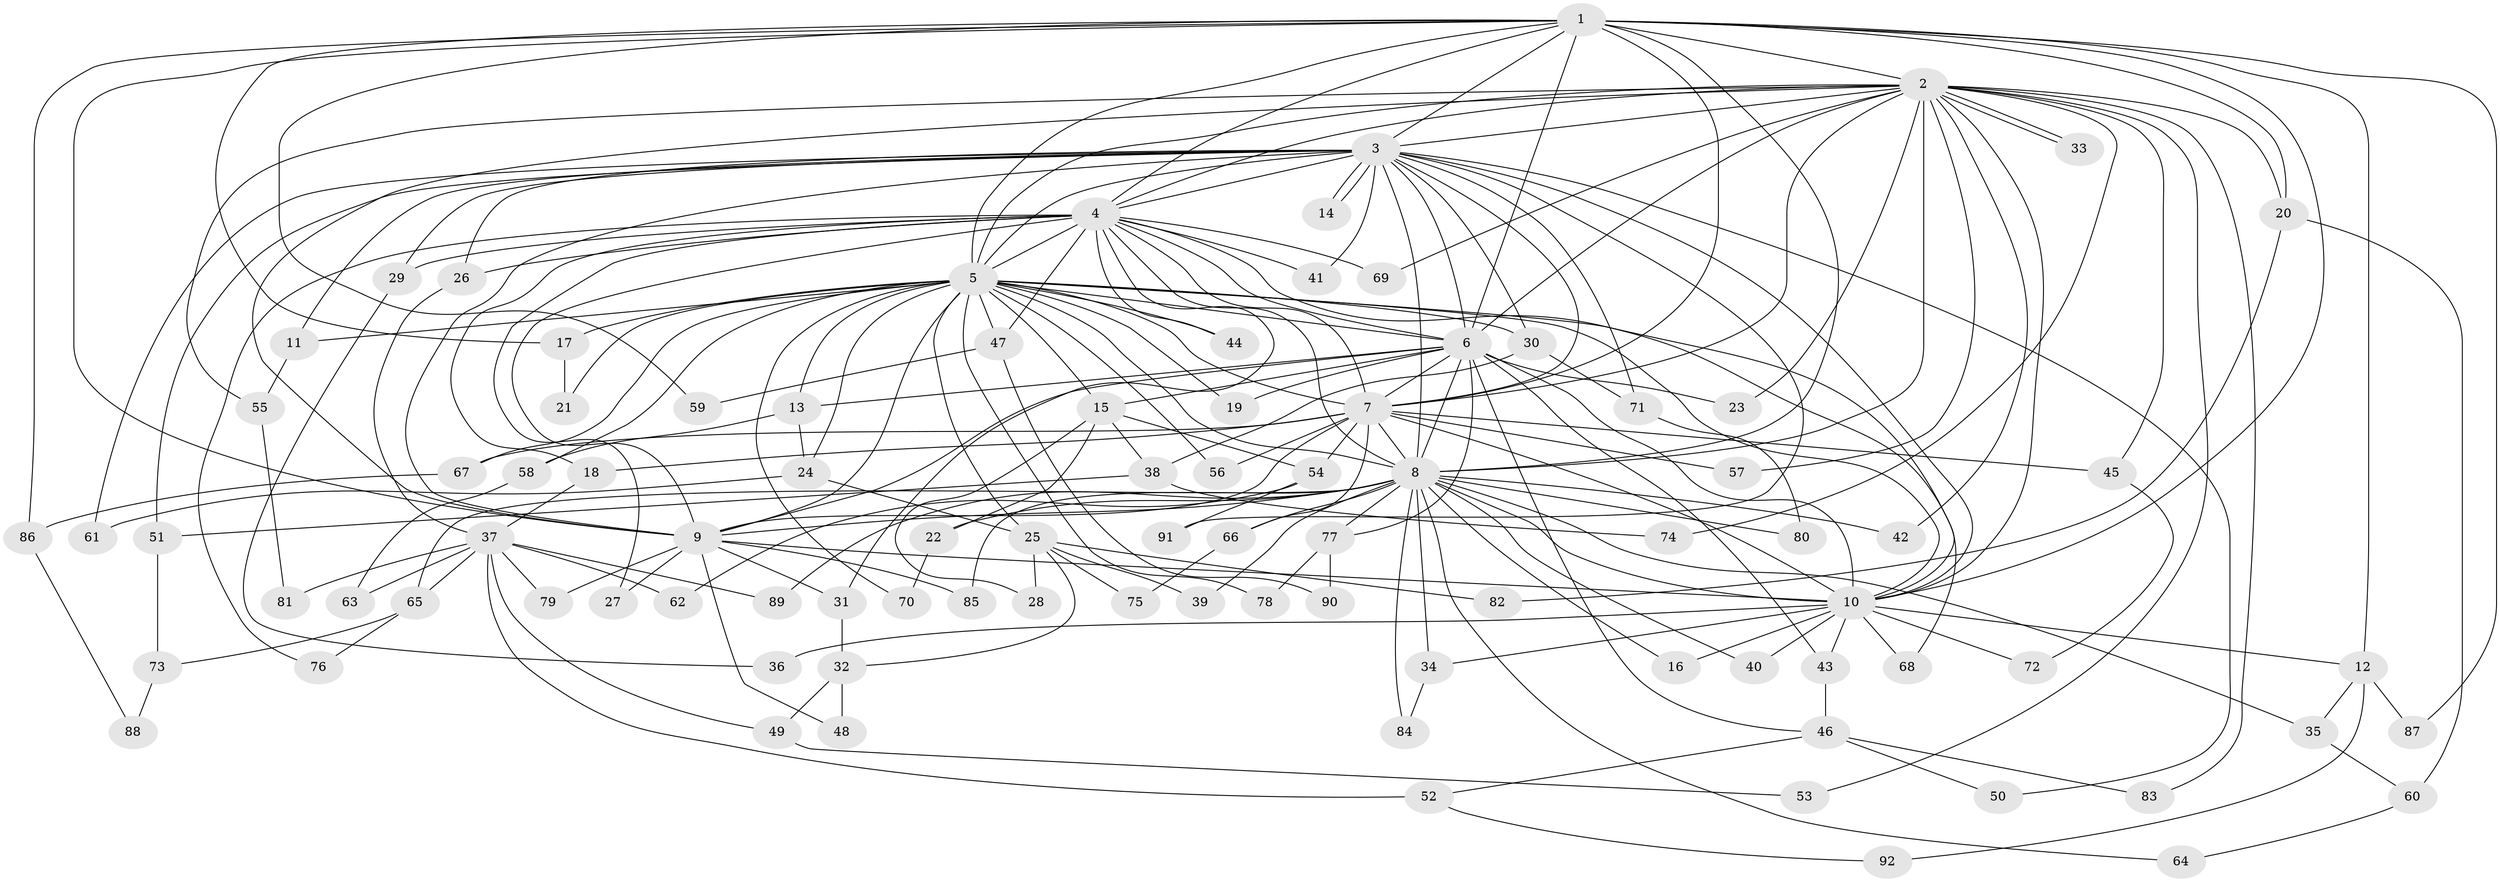 // coarse degree distribution, {16: 0.021739130434782608, 15: 0.021739130434782608, 13: 0.021739130434782608, 9: 0.021739130434782608, 14: 0.021739130434782608, 10: 0.021739130434782608, 23: 0.021739130434782608, 11: 0.043478260869565216, 5: 0.06521739130434782, 1: 0.08695652173913043, 8: 0.043478260869565216, 2: 0.41304347826086957, 3: 0.10869565217391304, 4: 0.08695652173913043}
// Generated by graph-tools (version 1.1) at 2025/49/03/04/25 22:49:54]
// undirected, 92 vertices, 209 edges
graph export_dot {
  node [color=gray90,style=filled];
  1;
  2;
  3;
  4;
  5;
  6;
  7;
  8;
  9;
  10;
  11;
  12;
  13;
  14;
  15;
  16;
  17;
  18;
  19;
  20;
  21;
  22;
  23;
  24;
  25;
  26;
  27;
  28;
  29;
  30;
  31;
  32;
  33;
  34;
  35;
  36;
  37;
  38;
  39;
  40;
  41;
  42;
  43;
  44;
  45;
  46;
  47;
  48;
  49;
  50;
  51;
  52;
  53;
  54;
  55;
  56;
  57;
  58;
  59;
  60;
  61;
  62;
  63;
  64;
  65;
  66;
  67;
  68;
  69;
  70;
  71;
  72;
  73;
  74;
  75;
  76;
  77;
  78;
  79;
  80;
  81;
  82;
  83;
  84;
  85;
  86;
  87;
  88;
  89;
  90;
  91;
  92;
  1 -- 2;
  1 -- 3;
  1 -- 4;
  1 -- 5;
  1 -- 6;
  1 -- 7;
  1 -- 8;
  1 -- 9;
  1 -- 10;
  1 -- 12;
  1 -- 17;
  1 -- 20;
  1 -- 59;
  1 -- 86;
  1 -- 87;
  2 -- 3;
  2 -- 4;
  2 -- 5;
  2 -- 6;
  2 -- 7;
  2 -- 8;
  2 -- 9;
  2 -- 10;
  2 -- 20;
  2 -- 23;
  2 -- 33;
  2 -- 33;
  2 -- 42;
  2 -- 45;
  2 -- 53;
  2 -- 55;
  2 -- 57;
  2 -- 69;
  2 -- 74;
  2 -- 83;
  3 -- 4;
  3 -- 5;
  3 -- 6;
  3 -- 7;
  3 -- 8;
  3 -- 9;
  3 -- 10;
  3 -- 11;
  3 -- 14;
  3 -- 14;
  3 -- 26;
  3 -- 29;
  3 -- 30;
  3 -- 41;
  3 -- 50;
  3 -- 51;
  3 -- 61;
  3 -- 71;
  3 -- 91;
  4 -- 5;
  4 -- 6;
  4 -- 7;
  4 -- 8;
  4 -- 9;
  4 -- 10;
  4 -- 18;
  4 -- 26;
  4 -- 27;
  4 -- 29;
  4 -- 31;
  4 -- 41;
  4 -- 44;
  4 -- 47;
  4 -- 69;
  4 -- 76;
  5 -- 6;
  5 -- 7;
  5 -- 8;
  5 -- 9;
  5 -- 10;
  5 -- 11;
  5 -- 13;
  5 -- 15;
  5 -- 17;
  5 -- 19;
  5 -- 21;
  5 -- 24;
  5 -- 25;
  5 -- 30;
  5 -- 44;
  5 -- 47;
  5 -- 56;
  5 -- 58;
  5 -- 67;
  5 -- 68;
  5 -- 70;
  5 -- 78;
  6 -- 7;
  6 -- 8;
  6 -- 9;
  6 -- 10;
  6 -- 13;
  6 -- 15;
  6 -- 19;
  6 -- 23;
  6 -- 43;
  6 -- 46;
  6 -- 77;
  7 -- 8;
  7 -- 9;
  7 -- 10;
  7 -- 18;
  7 -- 45;
  7 -- 54;
  7 -- 56;
  7 -- 57;
  7 -- 66;
  7 -- 67;
  8 -- 9;
  8 -- 10;
  8 -- 16;
  8 -- 22;
  8 -- 34;
  8 -- 35;
  8 -- 39;
  8 -- 40;
  8 -- 42;
  8 -- 64;
  8 -- 65;
  8 -- 66;
  8 -- 77;
  8 -- 80;
  8 -- 84;
  8 -- 85;
  8 -- 89;
  9 -- 10;
  9 -- 27;
  9 -- 31;
  9 -- 48;
  9 -- 79;
  9 -- 85;
  10 -- 12;
  10 -- 16;
  10 -- 34;
  10 -- 36;
  10 -- 40;
  10 -- 43;
  10 -- 68;
  10 -- 72;
  11 -- 55;
  12 -- 35;
  12 -- 87;
  12 -- 92;
  13 -- 24;
  13 -- 58;
  15 -- 22;
  15 -- 28;
  15 -- 38;
  15 -- 54;
  17 -- 21;
  18 -- 37;
  20 -- 60;
  20 -- 82;
  22 -- 70;
  24 -- 25;
  24 -- 61;
  25 -- 28;
  25 -- 32;
  25 -- 39;
  25 -- 75;
  25 -- 82;
  26 -- 37;
  29 -- 36;
  30 -- 38;
  30 -- 71;
  31 -- 32;
  32 -- 48;
  32 -- 49;
  34 -- 84;
  35 -- 60;
  37 -- 49;
  37 -- 52;
  37 -- 62;
  37 -- 63;
  37 -- 65;
  37 -- 79;
  37 -- 81;
  37 -- 89;
  38 -- 51;
  38 -- 74;
  43 -- 46;
  45 -- 72;
  46 -- 50;
  46 -- 52;
  46 -- 83;
  47 -- 59;
  47 -- 90;
  49 -- 53;
  51 -- 73;
  52 -- 92;
  54 -- 62;
  54 -- 91;
  55 -- 81;
  58 -- 63;
  60 -- 64;
  65 -- 73;
  65 -- 76;
  66 -- 75;
  67 -- 86;
  71 -- 80;
  73 -- 88;
  77 -- 78;
  77 -- 90;
  86 -- 88;
}
